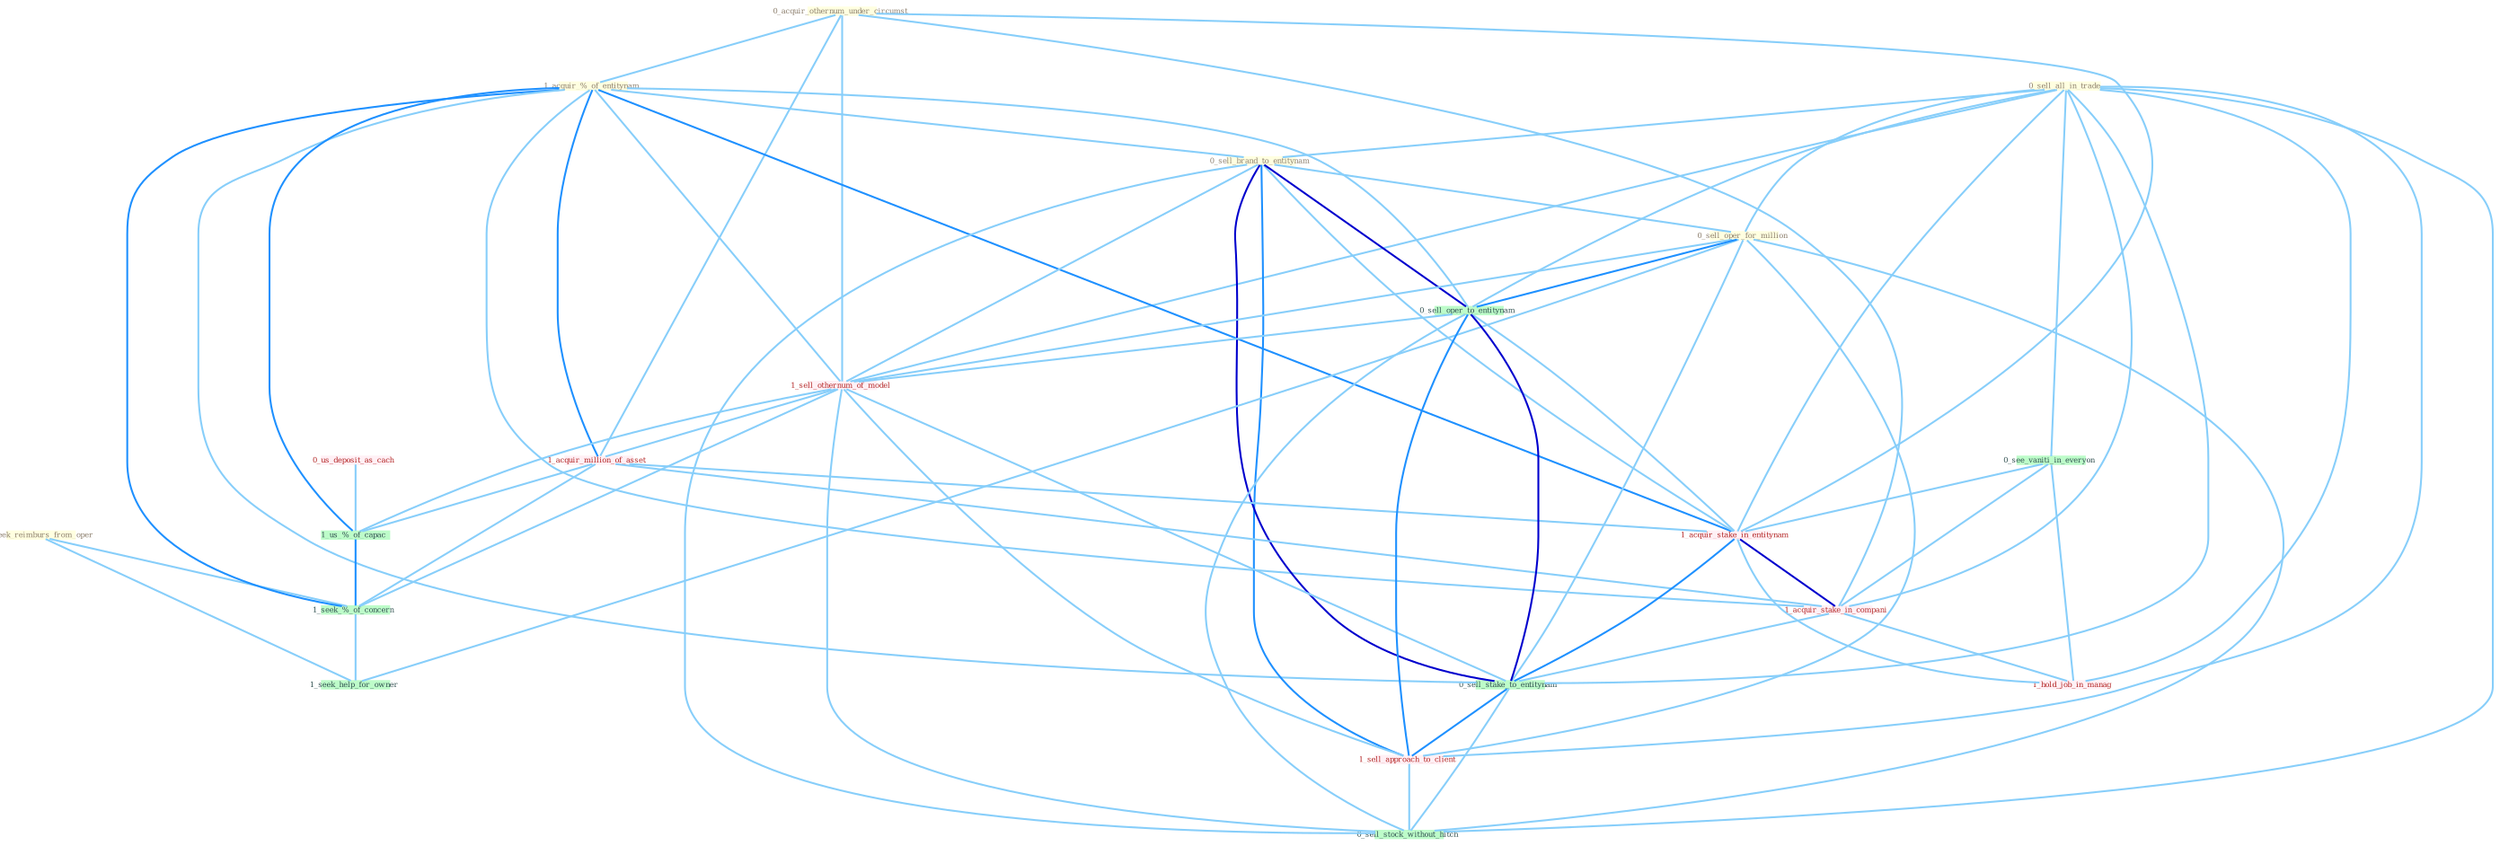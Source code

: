 Graph G{ 
    node
    [shape=polygon,style=filled,width=.5,height=.06,color="#BDFCC9",fixedsize=true,fontsize=4,
    fontcolor="#2f4f4f"];
    {node
    [color="#ffffe0", fontcolor="#8b7d6b"] "1_seek_reimburs_from_oper " "0_acquir_othernum_under_circumst " "0_sell_all_in_trade " "1_acquir_%_of_entitynam " "0_sell_brand_to_entitynam " "0_sell_oper_for_million "}
{node [color="#fff0f5", fontcolor="#b22222"] "1_sell_othernum_of_model " "1_acquir_million_of_asset " "0_us_deposit_as_cach " "1_acquir_stake_in_entitynam " "1_acquir_stake_in_compani " "1_sell_approach_to_client " "1_hold_job_in_manag "}
edge [color="#B0E2FF"];

	"1_seek_reimburs_from_oper " -- "1_seek_%_of_concern " [w="1", color="#87cefa" ];
	"1_seek_reimburs_from_oper " -- "1_seek_help_for_owner " [w="1", color="#87cefa" ];
	"0_acquir_othernum_under_circumst " -- "1_acquir_%_of_entitynam " [w="1", color="#87cefa" ];
	"0_acquir_othernum_under_circumst " -- "1_sell_othernum_of_model " [w="1", color="#87cefa" ];
	"0_acquir_othernum_under_circumst " -- "1_acquir_million_of_asset " [w="1", color="#87cefa" ];
	"0_acquir_othernum_under_circumst " -- "1_acquir_stake_in_entitynam " [w="1", color="#87cefa" ];
	"0_acquir_othernum_under_circumst " -- "1_acquir_stake_in_compani " [w="1", color="#87cefa" ];
	"0_sell_all_in_trade " -- "0_sell_brand_to_entitynam " [w="1", color="#87cefa" ];
	"0_sell_all_in_trade " -- "0_sell_oper_for_million " [w="1", color="#87cefa" ];
	"0_sell_all_in_trade " -- "0_sell_oper_to_entitynam " [w="1", color="#87cefa" ];
	"0_sell_all_in_trade " -- "1_sell_othernum_of_model " [w="1", color="#87cefa" ];
	"0_sell_all_in_trade " -- "0_see_vaniti_in_everyon " [w="1", color="#87cefa" ];
	"0_sell_all_in_trade " -- "1_acquir_stake_in_entitynam " [w="1", color="#87cefa" ];
	"0_sell_all_in_trade " -- "1_acquir_stake_in_compani " [w="1", color="#87cefa" ];
	"0_sell_all_in_trade " -- "0_sell_stake_to_entitynam " [w="1", color="#87cefa" ];
	"0_sell_all_in_trade " -- "1_sell_approach_to_client " [w="1", color="#87cefa" ];
	"0_sell_all_in_trade " -- "1_hold_job_in_manag " [w="1", color="#87cefa" ];
	"0_sell_all_in_trade " -- "0_sell_stock_without_hitch " [w="1", color="#87cefa" ];
	"1_acquir_%_of_entitynam " -- "0_sell_brand_to_entitynam " [w="1", color="#87cefa" ];
	"1_acquir_%_of_entitynam " -- "0_sell_oper_to_entitynam " [w="1", color="#87cefa" ];
	"1_acquir_%_of_entitynam " -- "1_sell_othernum_of_model " [w="1", color="#87cefa" ];
	"1_acquir_%_of_entitynam " -- "1_acquir_million_of_asset " [w="2", color="#1e90ff" , len=0.8];
	"1_acquir_%_of_entitynam " -- "1_acquir_stake_in_entitynam " [w="2", color="#1e90ff" , len=0.8];
	"1_acquir_%_of_entitynam " -- "1_acquir_stake_in_compani " [w="1", color="#87cefa" ];
	"1_acquir_%_of_entitynam " -- "0_sell_stake_to_entitynam " [w="1", color="#87cefa" ];
	"1_acquir_%_of_entitynam " -- "1_us_%_of_capac " [w="2", color="#1e90ff" , len=0.8];
	"1_acquir_%_of_entitynam " -- "1_seek_%_of_concern " [w="2", color="#1e90ff" , len=0.8];
	"0_sell_brand_to_entitynam " -- "0_sell_oper_for_million " [w="1", color="#87cefa" ];
	"0_sell_brand_to_entitynam " -- "0_sell_oper_to_entitynam " [w="3", color="#0000cd" , len=0.6];
	"0_sell_brand_to_entitynam " -- "1_sell_othernum_of_model " [w="1", color="#87cefa" ];
	"0_sell_brand_to_entitynam " -- "1_acquir_stake_in_entitynam " [w="1", color="#87cefa" ];
	"0_sell_brand_to_entitynam " -- "0_sell_stake_to_entitynam " [w="3", color="#0000cd" , len=0.6];
	"0_sell_brand_to_entitynam " -- "1_sell_approach_to_client " [w="2", color="#1e90ff" , len=0.8];
	"0_sell_brand_to_entitynam " -- "0_sell_stock_without_hitch " [w="1", color="#87cefa" ];
	"0_sell_oper_for_million " -- "0_sell_oper_to_entitynam " [w="2", color="#1e90ff" , len=0.8];
	"0_sell_oper_for_million " -- "1_sell_othernum_of_model " [w="1", color="#87cefa" ];
	"0_sell_oper_for_million " -- "0_sell_stake_to_entitynam " [w="1", color="#87cefa" ];
	"0_sell_oper_for_million " -- "1_sell_approach_to_client " [w="1", color="#87cefa" ];
	"0_sell_oper_for_million " -- "0_sell_stock_without_hitch " [w="1", color="#87cefa" ];
	"0_sell_oper_for_million " -- "1_seek_help_for_owner " [w="1", color="#87cefa" ];
	"0_sell_oper_to_entitynam " -- "1_sell_othernum_of_model " [w="1", color="#87cefa" ];
	"0_sell_oper_to_entitynam " -- "1_acquir_stake_in_entitynam " [w="1", color="#87cefa" ];
	"0_sell_oper_to_entitynam " -- "0_sell_stake_to_entitynam " [w="3", color="#0000cd" , len=0.6];
	"0_sell_oper_to_entitynam " -- "1_sell_approach_to_client " [w="2", color="#1e90ff" , len=0.8];
	"0_sell_oper_to_entitynam " -- "0_sell_stock_without_hitch " [w="1", color="#87cefa" ];
	"1_sell_othernum_of_model " -- "1_acquir_million_of_asset " [w="1", color="#87cefa" ];
	"1_sell_othernum_of_model " -- "0_sell_stake_to_entitynam " [w="1", color="#87cefa" ];
	"1_sell_othernum_of_model " -- "1_us_%_of_capac " [w="1", color="#87cefa" ];
	"1_sell_othernum_of_model " -- "1_sell_approach_to_client " [w="1", color="#87cefa" ];
	"1_sell_othernum_of_model " -- "0_sell_stock_without_hitch " [w="1", color="#87cefa" ];
	"1_sell_othernum_of_model " -- "1_seek_%_of_concern " [w="1", color="#87cefa" ];
	"0_see_vaniti_in_everyon " -- "1_acquir_stake_in_entitynam " [w="1", color="#87cefa" ];
	"0_see_vaniti_in_everyon " -- "1_acquir_stake_in_compani " [w="1", color="#87cefa" ];
	"0_see_vaniti_in_everyon " -- "1_hold_job_in_manag " [w="1", color="#87cefa" ];
	"1_acquir_million_of_asset " -- "1_acquir_stake_in_entitynam " [w="1", color="#87cefa" ];
	"1_acquir_million_of_asset " -- "1_acquir_stake_in_compani " [w="1", color="#87cefa" ];
	"1_acquir_million_of_asset " -- "1_us_%_of_capac " [w="1", color="#87cefa" ];
	"1_acquir_million_of_asset " -- "1_seek_%_of_concern " [w="1", color="#87cefa" ];
	"0_us_deposit_as_cach " -- "1_us_%_of_capac " [w="1", color="#87cefa" ];
	"1_acquir_stake_in_entitynam " -- "1_acquir_stake_in_compani " [w="3", color="#0000cd" , len=0.6];
	"1_acquir_stake_in_entitynam " -- "0_sell_stake_to_entitynam " [w="2", color="#1e90ff" , len=0.8];
	"1_acquir_stake_in_entitynam " -- "1_hold_job_in_manag " [w="1", color="#87cefa" ];
	"1_acquir_stake_in_compani " -- "0_sell_stake_to_entitynam " [w="1", color="#87cefa" ];
	"1_acquir_stake_in_compani " -- "1_hold_job_in_manag " [w="1", color="#87cefa" ];
	"0_sell_stake_to_entitynam " -- "1_sell_approach_to_client " [w="2", color="#1e90ff" , len=0.8];
	"0_sell_stake_to_entitynam " -- "0_sell_stock_without_hitch " [w="1", color="#87cefa" ];
	"1_us_%_of_capac " -- "1_seek_%_of_concern " [w="2", color="#1e90ff" , len=0.8];
	"1_sell_approach_to_client " -- "0_sell_stock_without_hitch " [w="1", color="#87cefa" ];
	"1_seek_%_of_concern " -- "1_seek_help_for_owner " [w="1", color="#87cefa" ];
}